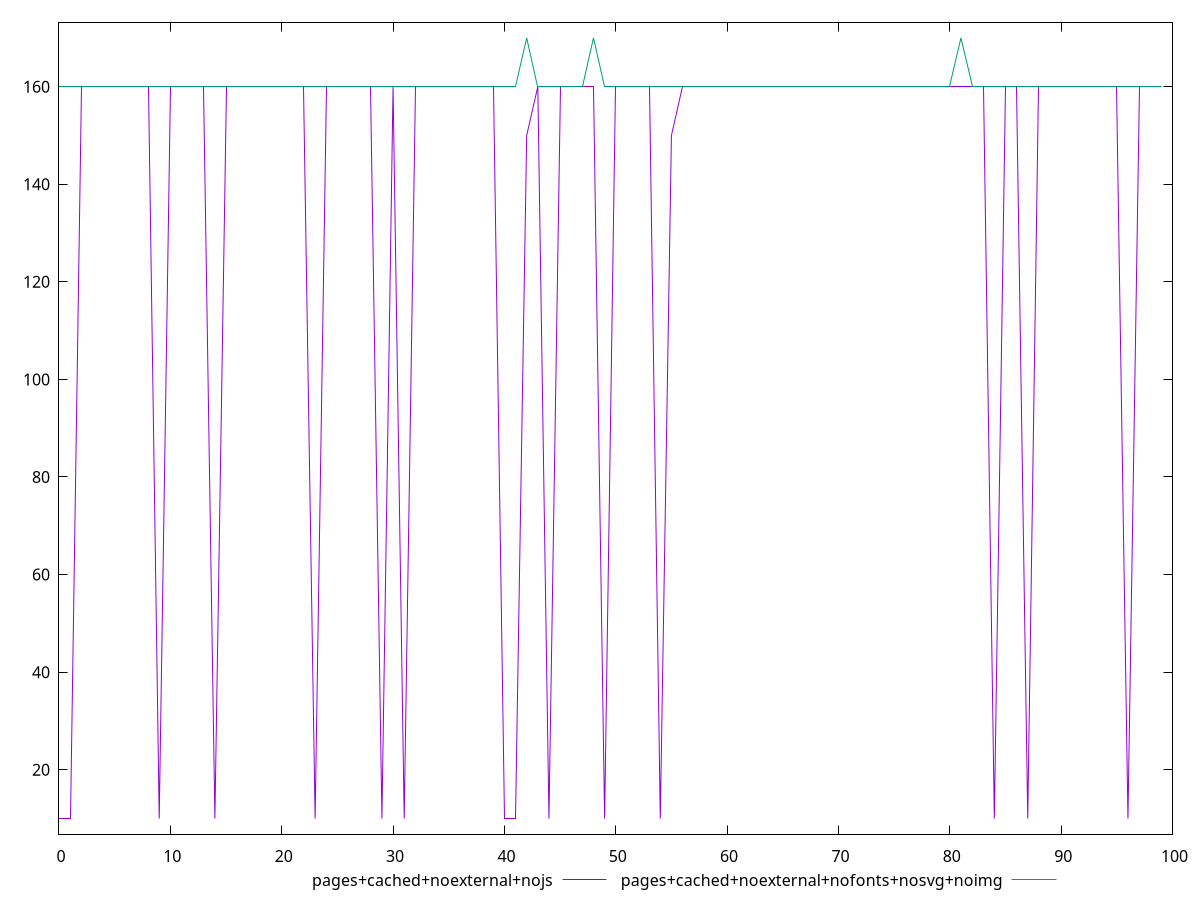 reset
set terminal svg size 640, 500 enhanced background rgb 'white'
set output "report_00007_2020-12-11T15:55:29.892Z/uses-http2/comparison/line/10_vs_11.svg"

$pagesCachedNoexternalNojs <<EOF
0 10
1 10
2 160
3 160
4 160
5 160
6 160
7 160
8 160
9 10
10 160
11 160
12 160
13 160
14 10
15 160
16 160
17 160
18 160
19 160
20 160
21 160
22 160
23 10
24 160
25 160
26 160
27 160
28 160
29 10
30 160
31 10
32 160
33 160
34 160
35 160
36 160
37 160
38 160
39 160
40 10
41 10
42 150
43 160
44 10
45 160
46 160
47 160
48 160
49 10
50 160
51 160
52 160
53 160
54 10
55 150
56 160
57 160
58 160
59 160
60 160
61 160
62 160
63 160
64 160
65 160
66 160
67 160
68 160
69 160
70 160
71 160
72 160
73 160
74 160
75 160
76 160
77 160
78 160
79 160
80 160
81 160
82 160
83 160
84 10
85 160
86 160
87 10
88 160
89 160
90 160
91 160
92 160
93 160
94 160
95 160
96 10
97 160
98 160
99 160
EOF

$pagesCachedNoexternalNofontsNosvgNoimg <<EOF
0 160
1 160
2 160
3 160
4 160
5 160
6 160
7 160
8 160
9 160
10 160
11 160
12 160
13 160
14 160
15 160
16 160
17 160
18 160
19 160
20 160
21 160
22 160
23 160
24 160
25 160
26 160
27 160
28 160
29 160
30 160
31 160
32 160
33 160
34 160
35 160
36 160
37 160
38 160
39 160
40 160
41 160
42 170
43 160
44 160
45 160
46 160
47 160
48 170
49 160
50 160
51 160
52 160
53 160
54 160
55 160
56 160
57 160
58 160
59 160
60 160
61 160
62 160
63 160
64 160
65 160
66 160
67 160
68 160
69 160
70 160
71 160
72 160
73 160
74 160
75 160
76 160
77 160
78 160
79 160
80 160
81 170
82 160
83 160
84 160
85 160
86 160
87 160
88 160
89 160
90 160
91 160
92 160
93 160
94 160
95 160
96 160
97 160
98 160
99 160
EOF

set key outside below
set yrange [6.8:173.2]

plot \
  $pagesCachedNoexternalNojs title "pages+cached+noexternal+nojs" with line, \
  $pagesCachedNoexternalNofontsNosvgNoimg title "pages+cached+noexternal+nofonts+nosvg+noimg" with line, \


reset